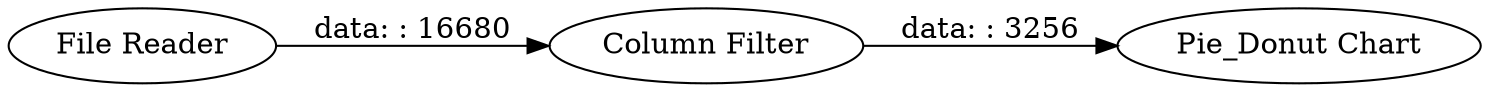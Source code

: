 digraph {
	"2653093007703251000_3" [label="Column Filter"]
	"2653093007703251000_1" [label="File Reader"]
	"2653093007703251000_2" [label="Pie_Donut Chart"]
	"2653093007703251000_3" -> "2653093007703251000_2" [label="data: : 3256"]
	"2653093007703251000_1" -> "2653093007703251000_3" [label="data: : 16680"]
	rankdir=LR
}

